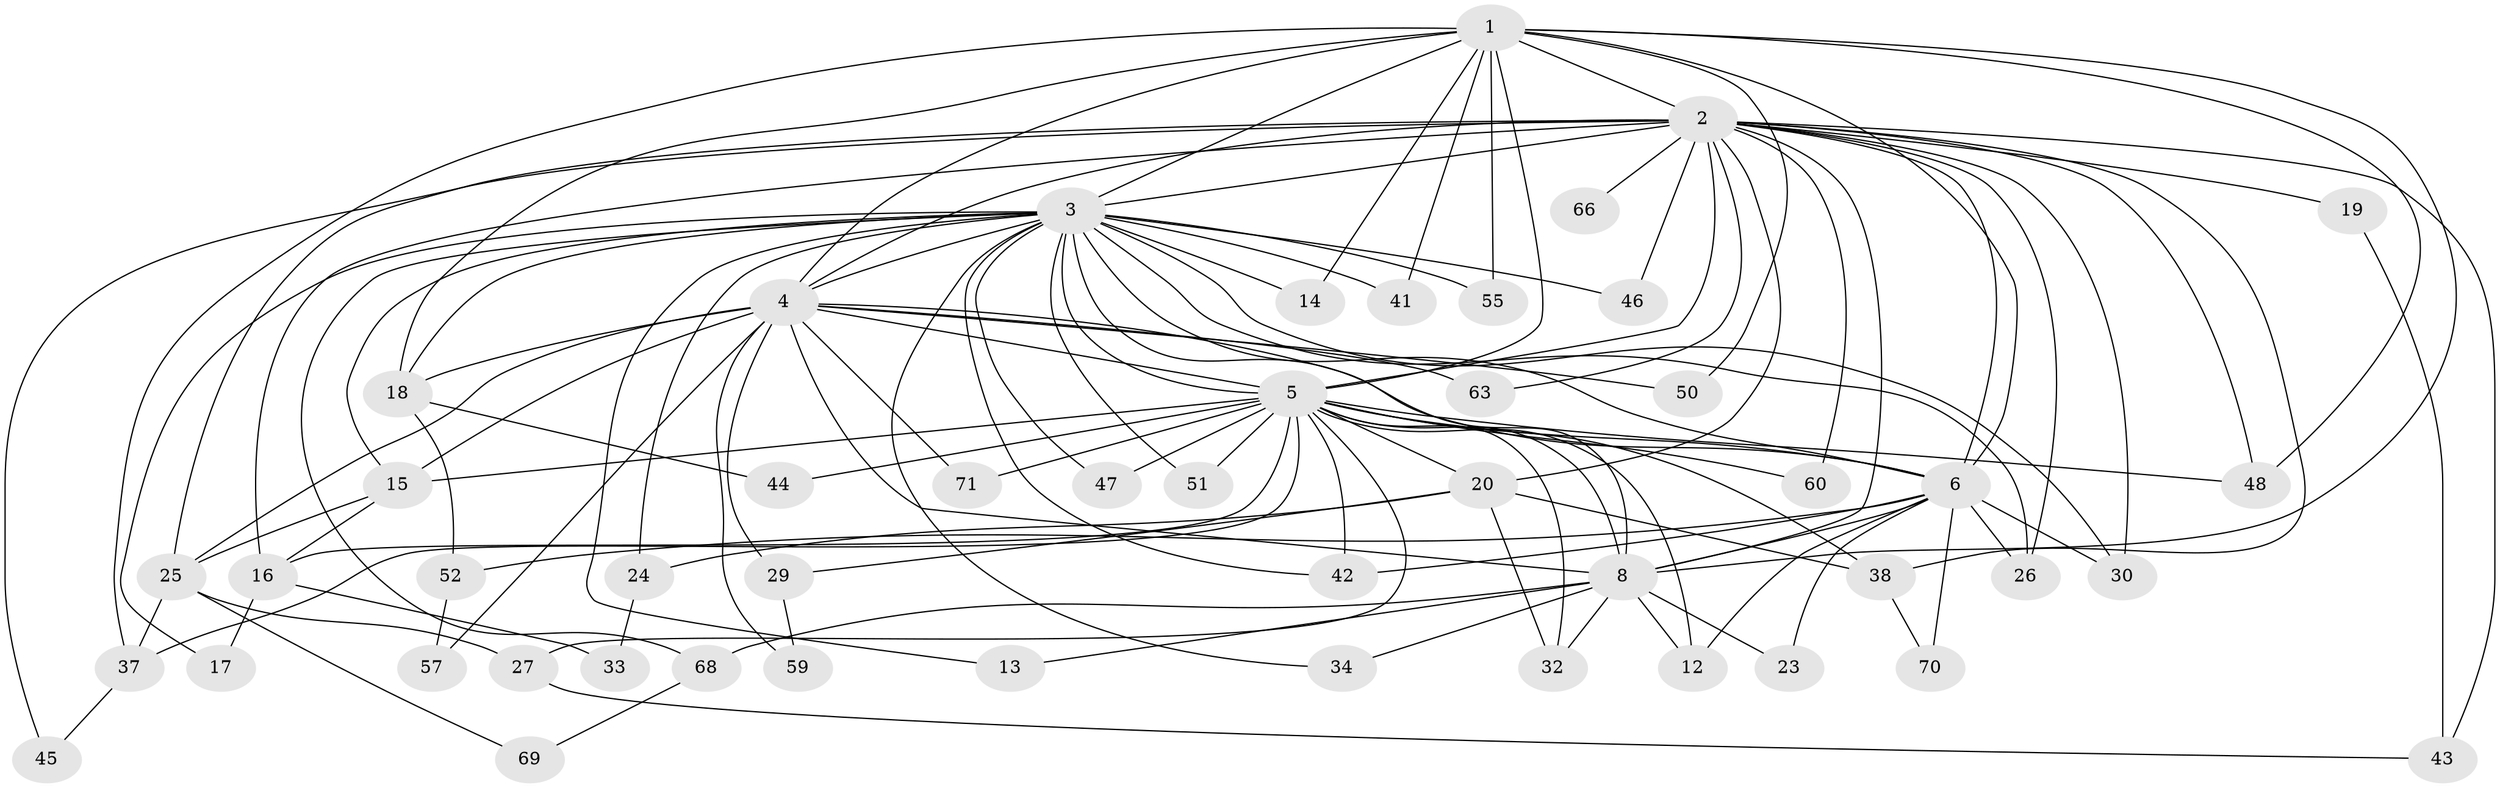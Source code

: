 // Generated by graph-tools (version 1.1) at 2025/23/03/03/25 07:23:39]
// undirected, 49 vertices, 116 edges
graph export_dot {
graph [start="1"]
  node [color=gray90,style=filled];
  1 [super="+22"];
  2 [super="+9"];
  3 [super="+10"];
  4 [super="+7"];
  5 [super="+11"];
  6 [super="+35"];
  8 [super="+28"];
  12 [super="+61"];
  13;
  14;
  15 [super="+65"];
  16 [super="+21"];
  17;
  18 [super="+62"];
  19 [super="+64"];
  20 [super="+53"];
  23;
  24;
  25 [super="+39"];
  26 [super="+40"];
  27;
  29;
  30 [super="+31"];
  32 [super="+36"];
  33;
  34;
  37 [super="+67"];
  38 [super="+56"];
  41;
  42 [super="+54"];
  43 [super="+58"];
  44;
  45;
  46;
  47;
  48 [super="+49"];
  50;
  51;
  52;
  55;
  57;
  59;
  60;
  63;
  66;
  68;
  69;
  70;
  71;
  1 -- 2 [weight=2];
  1 -- 3 [weight=2];
  1 -- 4 [weight=2];
  1 -- 5 [weight=2];
  1 -- 6;
  1 -- 8 [weight=2];
  1 -- 14;
  1 -- 18;
  1 -- 41;
  1 -- 50;
  1 -- 55;
  1 -- 48;
  1 -- 37;
  2 -- 3 [weight=4];
  2 -- 4 [weight=4];
  2 -- 5 [weight=2];
  2 -- 6 [weight=2];
  2 -- 8 [weight=2];
  2 -- 16;
  2 -- 20;
  2 -- 43;
  2 -- 48;
  2 -- 60;
  2 -- 63;
  2 -- 66;
  2 -- 45;
  2 -- 46;
  2 -- 19 [weight=2];
  2 -- 30;
  2 -- 25;
  2 -- 38;
  2 -- 26;
  3 -- 4 [weight=4];
  3 -- 5 [weight=2];
  3 -- 6 [weight=2];
  3 -- 8 [weight=2];
  3 -- 13;
  3 -- 14;
  3 -- 15;
  3 -- 17;
  3 -- 24;
  3 -- 26;
  3 -- 34;
  3 -- 41;
  3 -- 47;
  3 -- 55;
  3 -- 68;
  3 -- 46;
  3 -- 18;
  3 -- 51;
  3 -- 42;
  3 -- 30;
  4 -- 5 [weight=3];
  4 -- 6 [weight=2];
  4 -- 8 [weight=2];
  4 -- 25;
  4 -- 71;
  4 -- 29;
  4 -- 50;
  4 -- 57;
  4 -- 59;
  4 -- 63;
  4 -- 18;
  4 -- 15;
  5 -- 6 [weight=2];
  5 -- 8;
  5 -- 12;
  5 -- 16;
  5 -- 27;
  5 -- 37;
  5 -- 38;
  5 -- 42;
  5 -- 44;
  5 -- 47;
  5 -- 48;
  5 -- 51;
  5 -- 60;
  5 -- 71;
  5 -- 32;
  5 -- 20 [weight=2];
  5 -- 15;
  6 -- 8;
  6 -- 12;
  6 -- 23;
  6 -- 26;
  6 -- 30;
  6 -- 52;
  6 -- 70;
  6 -- 42;
  8 -- 13;
  8 -- 23;
  8 -- 34;
  8 -- 68;
  8 -- 32;
  8 -- 12;
  15 -- 25;
  15 -- 16;
  16 -- 17;
  16 -- 33;
  18 -- 44;
  18 -- 52;
  19 -- 43;
  20 -- 24;
  20 -- 29;
  20 -- 32;
  20 -- 38;
  24 -- 33;
  25 -- 27;
  25 -- 37;
  25 -- 69;
  27 -- 43;
  29 -- 59;
  37 -- 45;
  38 -- 70;
  52 -- 57;
  68 -- 69;
}
